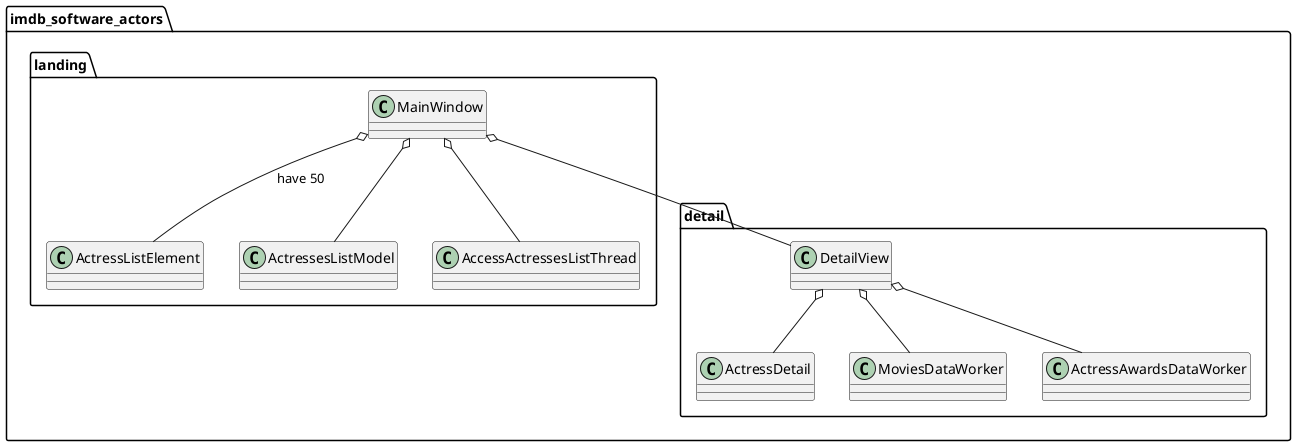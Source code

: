@startuml class_diagram

package imdb_software_actors {

    package landing {
        class MainWindow
        class ActressListElement
        class ActressesListModel
        class AccessActressesListThread
    }

    package detail {
        class ActressDetail
        class DetailView
        class MoviesDataWorker
        class ActressAwardsDataWorker
    }
}

MainWindow o-- DetailView
MainWindow o-- ActressesListModel
MainWindow o-- ActressListElement: have 50
MainWindow o-- AccessActressesListThread
DetailView o-- ActressDetail
DetailView o-- ActressAwardsDataWorker
DetailView o-- MoviesDataWorker
@enduml